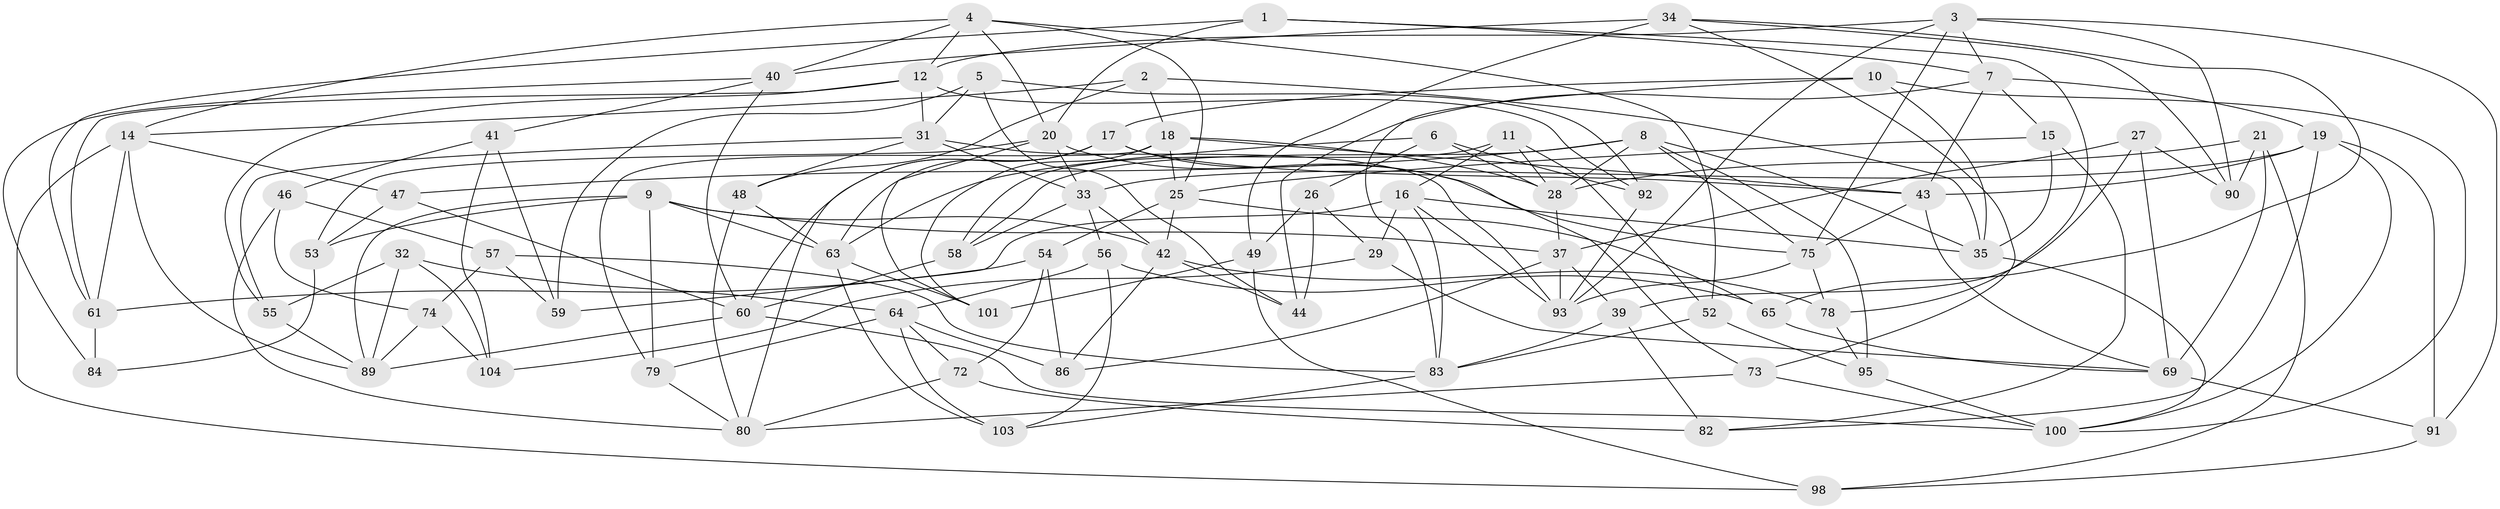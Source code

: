 // Generated by graph-tools (version 1.1) at 2025/52/02/27/25 19:52:33]
// undirected, 77 vertices, 185 edges
graph export_dot {
graph [start="1"]
  node [color=gray90,style=filled];
  1;
  2;
  3 [super="+36"];
  4 [super="+23"];
  5;
  6;
  7 [super="+24"];
  8 [super="+13"];
  9 [super="+38"];
  10;
  11;
  12 [super="+70"];
  14 [super="+108"];
  15;
  16 [super="+68"];
  17 [super="+22"];
  18 [super="+77"];
  19 [super="+50"];
  20 [super="+66"];
  21;
  25 [super="+88"];
  26;
  27;
  28 [super="+30"];
  29;
  31 [super="+99"];
  32;
  33 [super="+110"];
  34 [super="+45"];
  35 [super="+67"];
  37 [super="+81"];
  39;
  40 [super="+109"];
  41;
  42 [super="+51"];
  43 [super="+87"];
  44;
  46;
  47;
  48;
  49;
  52;
  53;
  54;
  55;
  56;
  57;
  58;
  59;
  60 [super="+62"];
  61 [super="+94"];
  63 [super="+85"];
  64 [super="+71"];
  65;
  69 [super="+102"];
  72;
  73;
  74;
  75 [super="+76"];
  78;
  79;
  80 [super="+106"];
  82;
  83 [super="+97"];
  84;
  86;
  89 [super="+96"];
  90;
  91;
  92;
  93 [super="+105"];
  95;
  98;
  100 [super="+107"];
  101;
  103;
  104;
  1 -- 7;
  1 -- 78;
  1 -- 20;
  1 -- 61;
  2 -- 48;
  2 -- 18;
  2 -- 35;
  2 -- 14;
  3 -- 93;
  3 -- 91;
  3 -- 12;
  3 -- 75;
  3 -- 90;
  3 -- 7;
  4 -- 25;
  4 -- 12;
  4 -- 40;
  4 -- 14;
  4 -- 52;
  4 -- 20;
  5 -- 31;
  5 -- 59;
  5 -- 92;
  5 -- 44;
  6 -- 26;
  6 -- 92;
  6 -- 63;
  6 -- 28;
  7 -- 15;
  7 -- 19;
  7 -- 44;
  7 -- 43;
  8 -- 95;
  8 -- 28;
  8 -- 58;
  8 -- 35;
  8 -- 47;
  8 -- 75;
  9 -- 89;
  9 -- 63;
  9 -- 37;
  9 -- 42;
  9 -- 53;
  9 -- 79;
  10 -- 83;
  10 -- 17;
  10 -- 100;
  10 -- 35;
  11 -- 52;
  11 -- 28;
  11 -- 16;
  11 -- 58;
  12 -- 92;
  12 -- 55;
  12 -- 61;
  12 -- 31;
  14 -- 61;
  14 -- 98;
  14 -- 47;
  14 -- 89;
  15 -- 82;
  15 -- 25;
  15 -- 35;
  16 -- 59;
  16 -- 35;
  16 -- 29;
  16 -- 93;
  16 -- 83;
  17 -- 80;
  17 -- 43;
  17 -- 73;
  17 -- 60;
  17 -- 63;
  18 -- 101;
  18 -- 79;
  18 -- 43;
  18 -- 25;
  18 -- 28;
  19 -- 91;
  19 -- 100;
  19 -- 82;
  19 -- 33;
  19 -- 43;
  20 -- 101;
  20 -- 53;
  20 -- 75;
  20 -- 33;
  21 -- 98;
  21 -- 90;
  21 -- 28;
  21 -- 69;
  25 -- 65;
  25 -- 42;
  25 -- 54;
  26 -- 44;
  26 -- 29;
  26 -- 49;
  27 -- 90;
  27 -- 37;
  27 -- 39;
  27 -- 69;
  28 -- 37;
  29 -- 104;
  29 -- 69;
  31 -- 33;
  31 -- 93;
  31 -- 48;
  31 -- 55;
  32 -- 55;
  32 -- 89;
  32 -- 104;
  32 -- 64;
  33 -- 56;
  33 -- 42;
  33 -- 58;
  34 -- 73;
  34 -- 90;
  34 -- 40 [weight=2];
  34 -- 65;
  34 -- 49;
  35 -- 100;
  37 -- 86;
  37 -- 39;
  37 -- 93;
  39 -- 82;
  39 -- 83;
  40 -- 84;
  40 -- 41;
  40 -- 60;
  41 -- 104;
  41 -- 46;
  41 -- 59;
  42 -- 86;
  42 -- 78;
  42 -- 44;
  43 -- 75;
  43 -- 69;
  46 -- 57;
  46 -- 74;
  46 -- 80;
  47 -- 53;
  47 -- 60;
  48 -- 80;
  48 -- 63;
  49 -- 101;
  49 -- 98;
  52 -- 95;
  52 -- 83;
  53 -- 84;
  54 -- 86;
  54 -- 72;
  54 -- 61;
  55 -- 89;
  56 -- 103;
  56 -- 65;
  56 -- 64;
  57 -- 74;
  57 -- 59;
  57 -- 83;
  58 -- 60;
  60 -- 100;
  60 -- 89;
  61 -- 84 [weight=2];
  63 -- 103;
  63 -- 101;
  64 -- 103;
  64 -- 72;
  64 -- 86;
  64 -- 79;
  65 -- 69;
  69 -- 91;
  72 -- 82;
  72 -- 80;
  73 -- 80;
  73 -- 100;
  74 -- 104;
  74 -- 89;
  75 -- 93;
  75 -- 78;
  78 -- 95;
  79 -- 80;
  83 -- 103;
  91 -- 98;
  92 -- 93;
  95 -- 100;
}
